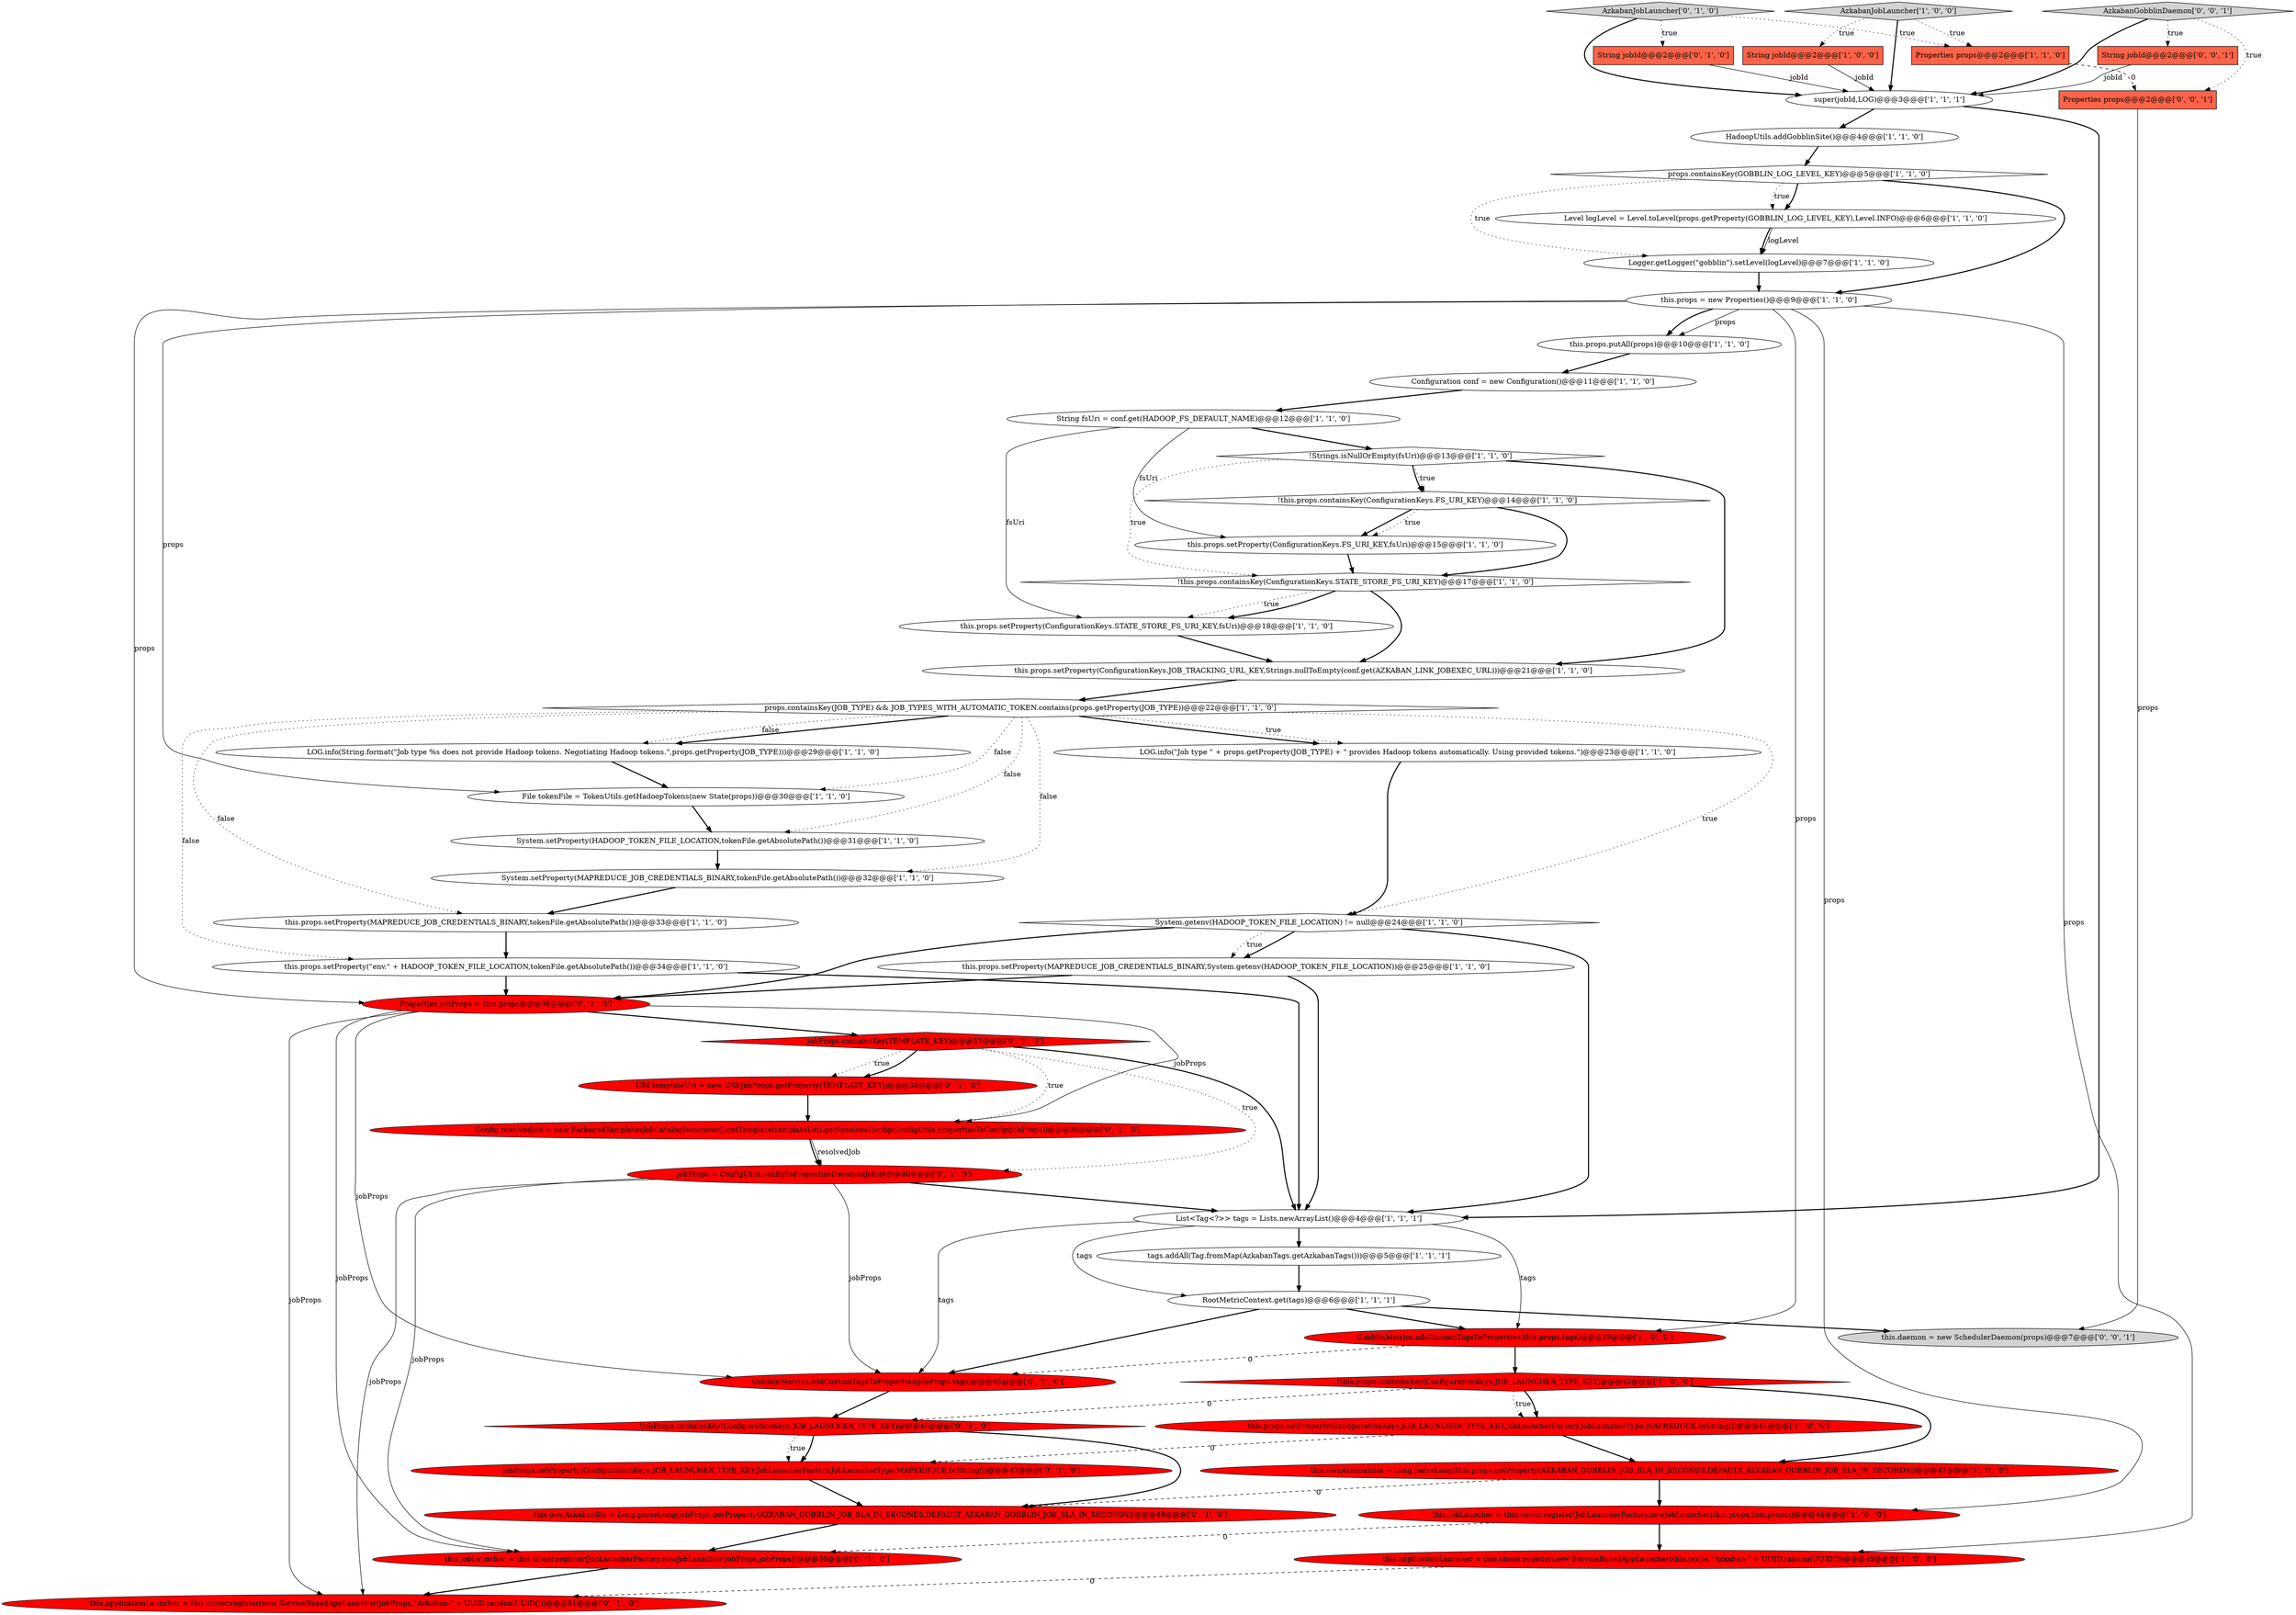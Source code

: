 digraph {
31 [style = filled, label = "Configuration conf = new Configuration()@@@11@@@['1', '1', '0']", fillcolor = white, shape = ellipse image = "AAA0AAABBB1BBB"];
11 [style = filled, label = "String jobId@@@2@@@['1', '0', '0']", fillcolor = tomato, shape = box image = "AAA0AAABBB1BBB"];
25 [style = filled, label = "!this.props.containsKey(ConfigurationKeys.FS_URI_KEY)@@@14@@@['1', '1', '0']", fillcolor = white, shape = diamond image = "AAA0AAABBB1BBB"];
0 [style = filled, label = "this.props.setProperty(ConfigurationKeys.JOB_TRACKING_URL_KEY,Strings.nullToEmpty(conf.get(AZKABAN_LINK_JOBEXEC_URL)))@@@21@@@['1', '1', '0']", fillcolor = white, shape = ellipse image = "AAA0AAABBB1BBB"];
24 [style = filled, label = "this.props.setProperty(ConfigurationKeys.STATE_STORE_FS_URI_KEY,fsUri)@@@18@@@['1', '1', '0']", fillcolor = white, shape = ellipse image = "AAA0AAABBB1BBB"];
52 [style = filled, label = "this.daemon = new SchedulerDaemon(props)@@@7@@@['0', '0', '1']", fillcolor = lightgray, shape = ellipse image = "AAA0AAABBB3BBB"];
6 [style = filled, label = "this.props.setProperty(MAPREDUCE_JOB_CREDENTIALS_BINARY,tokenFile.getAbsolutePath())@@@33@@@['1', '1', '0']", fillcolor = white, shape = ellipse image = "AAA0AAABBB1BBB"];
12 [style = filled, label = "RootMetricContext.get(tags)@@@6@@@['1', '1', '1']", fillcolor = white, shape = ellipse image = "AAA0AAABBB1BBB"];
5 [style = filled, label = "System.setProperty(MAPREDUCE_JOB_CREDENTIALS_BINARY,tokenFile.getAbsolutePath())@@@32@@@['1', '1', '0']", fillcolor = white, shape = ellipse image = "AAA0AAABBB1BBB"];
8 [style = filled, label = "List<Tag<?>> tags = Lists.newArrayList()@@@4@@@['1', '1', '1']", fillcolor = white, shape = ellipse image = "AAA0AAABBB1BBB"];
2 [style = filled, label = "!Strings.isNullOrEmpty(fsUri)@@@13@@@['1', '1', '0']", fillcolor = white, shape = diamond image = "AAA0AAABBB1BBB"];
43 [style = filled, label = "!jobProps.containsKey(ConfigurationKeys.JOB_LAUNCHER_TYPE_KEY)@@@46@@@['0', '1', '0']", fillcolor = red, shape = diamond image = "AAA1AAABBB2BBB"];
53 [style = filled, label = "Properties props@@@2@@@['0', '0', '1']", fillcolor = tomato, shape = box image = "AAA0AAABBB3BBB"];
16 [style = filled, label = "AzkabanJobLauncher['1', '0', '0']", fillcolor = lightgray, shape = diamond image = "AAA0AAABBB1BBB"];
13 [style = filled, label = "System.getenv(HADOOP_TOKEN_FILE_LOCATION) != null@@@24@@@['1', '1', '0']", fillcolor = white, shape = diamond image = "AAA0AAABBB1BBB"];
32 [style = filled, label = "System.setProperty(HADOOP_TOKEN_FILE_LOCATION,tokenFile.getAbsolutePath())@@@31@@@['1', '1', '0']", fillcolor = white, shape = ellipse image = "AAA0AAABBB1BBB"];
38 [style = filled, label = "URI templateUri = new URI(jobProps.getProperty(TEMPLATE_KEY))@@@38@@@['0', '1', '0']", fillcolor = red, shape = ellipse image = "AAA1AAABBB2BBB"];
41 [style = filled, label = "Config resolvedJob = new PackagedTemplatesJobCatalogDecorator().getTemplate(templateUri).getResolvedConfig(ConfigUtils.propertiesToConfig(jobProps))@@@39@@@['0', '1', '0']", fillcolor = red, shape = ellipse image = "AAA1AAABBB2BBB"];
26 [style = filled, label = "this.props.setProperty(MAPREDUCE_JOB_CREDENTIALS_BINARY,System.getenv(HADOOP_TOKEN_FILE_LOCATION))@@@25@@@['1', '1', '0']", fillcolor = white, shape = ellipse image = "AAA0AAABBB1BBB"];
29 [style = filled, label = "this.props.setProperty(ConfigurationKeys.FS_URI_KEY,fsUri)@@@15@@@['1', '1', '0']", fillcolor = white, shape = ellipse image = "AAA0AAABBB1BBB"];
18 [style = filled, label = "this.ownAzkabanSla = Long.parseLong(this.props.getProperty(AZKABAN_GOBBLIN_JOB_SLA_IN_SECONDS,DEFAULT_AZKABAN_GOBBLIN_JOB_SLA_IN_SECONDS))@@@43@@@['1', '0', '0']", fillcolor = red, shape = ellipse image = "AAA1AAABBB1BBB"];
39 [style = filled, label = "this.ownAzkabanSla = Long.parseLong(jobProps.getProperty(AZKABAN_GOBBLIN_JOB_SLA_IN_SECONDS,DEFAULT_AZKABAN_GOBBLIN_JOB_SLA_IN_SECONDS))@@@49@@@['0', '1', '0']", fillcolor = red, shape = ellipse image = "AAA1AAABBB2BBB"];
44 [style = filled, label = "this.applicationLauncher = this.closer.register(new ServiceBasedAppLauncher(jobProps,\"Azkaban-\" + UUID.randomUUID()))@@@51@@@['0', '1', '0']", fillcolor = red, shape = ellipse image = "AAA1AAABBB2BBB"];
47 [style = filled, label = "jobProps.containsKey(TEMPLATE_KEY)@@@37@@@['0', '1', '0']", fillcolor = red, shape = diamond image = "AAA1AAABBB2BBB"];
22 [style = filled, label = "this.props.setProperty(\"env.\" + HADOOP_TOKEN_FILE_LOCATION,tokenFile.getAbsolutePath())@@@34@@@['1', '1', '0']", fillcolor = white, shape = ellipse image = "AAA0AAABBB1BBB"];
46 [style = filled, label = "jobProps = ConfigUtils.configToProperties(resolvedJob)@@@40@@@['0', '1', '0']", fillcolor = red, shape = ellipse image = "AAA1AAABBB2BBB"];
37 [style = filled, label = "GobblinMetrics.addCustomTagsToProperties(jobProps,tags)@@@45@@@['0', '1', '0']", fillcolor = red, shape = ellipse image = "AAA1AAABBB2BBB"];
42 [style = filled, label = "String jobId@@@2@@@['0', '1', '0']", fillcolor = tomato, shape = box image = "AAA0AAABBB2BBB"];
10 [style = filled, label = "Logger.getLogger(\"gobblin\").setLevel(logLevel)@@@7@@@['1', '1', '0']", fillcolor = white, shape = ellipse image = "AAA0AAABBB1BBB"];
14 [style = filled, label = "this.props = new Properties()@@@9@@@['1', '1', '0']", fillcolor = white, shape = ellipse image = "AAA0AAABBB1BBB"];
34 [style = filled, label = "props.containsKey(JOB_TYPE) && JOB_TYPES_WITH_AUTOMATIC_TOKEN.contains(props.getProperty(JOB_TYPE))@@@22@@@['1', '1', '0']", fillcolor = white, shape = diamond image = "AAA0AAABBB1BBB"];
30 [style = filled, label = "props.containsKey(GOBBLIN_LOG_LEVEL_KEY)@@@5@@@['1', '1', '0']", fillcolor = white, shape = diamond image = "AAA0AAABBB1BBB"];
17 [style = filled, label = "this.jobLauncher = this.closer.register(JobLauncherFactory.newJobLauncher(this.props,this.props))@@@44@@@['1', '0', '0']", fillcolor = red, shape = ellipse image = "AAA1AAABBB1BBB"];
27 [style = filled, label = "!this.props.containsKey(ConfigurationKeys.JOB_LAUNCHER_TYPE_KEY)@@@40@@@['1', '0', '0']", fillcolor = red, shape = diamond image = "AAA1AAABBB1BBB"];
40 [style = filled, label = "jobProps.setProperty(ConfigurationKeys.JOB_LAUNCHER_TYPE_KEY,JobLauncherFactory.JobLauncherType.MAPREDUCE.toString())@@@47@@@['0', '1', '0']", fillcolor = red, shape = ellipse image = "AAA1AAABBB2BBB"];
48 [style = filled, label = "AzkabanJobLauncher['0', '1', '0']", fillcolor = lightgray, shape = diamond image = "AAA0AAABBB2BBB"];
28 [style = filled, label = "super(jobId,LOG)@@@3@@@['1', '1', '1']", fillcolor = white, shape = ellipse image = "AAA0AAABBB1BBB"];
49 [style = filled, label = "this.jobLauncher = this.closer.register(JobLauncherFactory.newJobLauncher(jobProps,jobProps))@@@50@@@['0', '1', '0']", fillcolor = red, shape = ellipse image = "AAA1AAABBB2BBB"];
9 [style = filled, label = "LOG.info(\"Job type \" + props.getProperty(JOB_TYPE) + \" provides Hadoop tokens automatically. Using provided tokens.\")@@@23@@@['1', '1', '0']", fillcolor = white, shape = ellipse image = "AAA0AAABBB1BBB"];
36 [style = filled, label = "this.applicationLauncher = this.closer.register(new ServiceBasedAppLauncher(this.props,\"Azkaban-\" + UUID.randomUUID()))@@@45@@@['1', '0', '0']", fillcolor = red, shape = ellipse image = "AAA1AAABBB1BBB"];
1 [style = filled, label = "!this.props.containsKey(ConfigurationKeys.STATE_STORE_FS_URI_KEY)@@@17@@@['1', '1', '0']", fillcolor = white, shape = diamond image = "AAA0AAABBB1BBB"];
21 [style = filled, label = "HadoopUtils.addGobblinSite()@@@4@@@['1', '1', '0']", fillcolor = white, shape = ellipse image = "AAA0AAABBB1BBB"];
20 [style = filled, label = "this.props.putAll(props)@@@10@@@['1', '1', '0']", fillcolor = white, shape = ellipse image = "AAA0AAABBB1BBB"];
4 [style = filled, label = "this.props.setProperty(ConfigurationKeys.JOB_LAUNCHER_TYPE_KEY,JobLauncherFactory.JobLauncherType.MAPREDUCE.toString())@@@41@@@['1', '0', '0']", fillcolor = red, shape = ellipse image = "AAA1AAABBB1BBB"];
35 [style = filled, label = "Level logLevel = Level.toLevel(props.getProperty(GOBBLIN_LOG_LEVEL_KEY),Level.INFO)@@@6@@@['1', '1', '0']", fillcolor = white, shape = ellipse image = "AAA0AAABBB1BBB"];
50 [style = filled, label = "AzkabanGobblinDaemon['0', '0', '1']", fillcolor = lightgray, shape = diamond image = "AAA0AAABBB3BBB"];
19 [style = filled, label = "Properties props@@@2@@@['1', '1', '0']", fillcolor = tomato, shape = box image = "AAA0AAABBB1BBB"];
15 [style = filled, label = "LOG.info(String.format(\"Job type %s does not provide Hadoop tokens. Negotiating Hadoop tokens.\",props.getProperty(JOB_TYPE)))@@@29@@@['1', '1', '0']", fillcolor = white, shape = ellipse image = "AAA0AAABBB1BBB"];
7 [style = filled, label = "String fsUri = conf.get(HADOOP_FS_DEFAULT_NAME)@@@12@@@['1', '1', '0']", fillcolor = white, shape = ellipse image = "AAA0AAABBB1BBB"];
51 [style = filled, label = "String jobId@@@2@@@['0', '0', '1']", fillcolor = tomato, shape = box image = "AAA0AAABBB3BBB"];
3 [style = filled, label = "tags.addAll(Tag.fromMap(AzkabanTags.getAzkabanTags()))@@@5@@@['1', '1', '1']", fillcolor = white, shape = ellipse image = "AAA0AAABBB1BBB"];
45 [style = filled, label = "Properties jobProps = this.props@@@36@@@['0', '1', '0']", fillcolor = red, shape = ellipse image = "AAA1AAABBB2BBB"];
23 [style = filled, label = "GobblinMetrics.addCustomTagsToProperties(this.props,tags)@@@39@@@['1', '0', '0']", fillcolor = red, shape = ellipse image = "AAA1AAABBB1BBB"];
33 [style = filled, label = "File tokenFile = TokenUtils.getHadoopTokens(new State(props))@@@30@@@['1', '1', '0']", fillcolor = white, shape = ellipse image = "AAA0AAABBB1BBB"];
25->1 [style = bold, label=""];
34->9 [style = bold, label=""];
6->22 [style = bold, label=""];
46->49 [style = solid, label="jobProps"];
14->33 [style = solid, label="props"];
34->15 [style = bold, label=""];
34->9 [style = dotted, label="true"];
38->41 [style = bold, label=""];
21->30 [style = bold, label=""];
25->29 [style = bold, label=""];
25->29 [style = dotted, label="true"];
36->44 [style = dashed, label="0"];
2->25 [style = dotted, label="true"];
22->8 [style = bold, label=""];
17->36 [style = bold, label=""];
43->40 [style = bold, label=""];
18->39 [style = dashed, label="0"];
37->43 [style = bold, label=""];
28->21 [style = bold, label=""];
47->46 [style = dotted, label="true"];
39->49 [style = bold, label=""];
45->44 [style = solid, label="jobProps"];
13->45 [style = bold, label=""];
34->15 [style = dotted, label="false"];
30->14 [style = bold, label=""];
35->10 [style = bold, label=""];
29->1 [style = bold, label=""];
2->25 [style = bold, label=""];
14->20 [style = bold, label=""];
34->13 [style = dotted, label="true"];
45->41 [style = solid, label="jobProps"];
34->5 [style = dotted, label="false"];
10->14 [style = bold, label=""];
34->6 [style = dotted, label="false"];
24->0 [style = bold, label=""];
14->36 [style = solid, label="props"];
45->49 [style = solid, label="jobProps"];
50->51 [style = dotted, label="true"];
4->18 [style = bold, label=""];
20->31 [style = bold, label=""];
1->0 [style = bold, label=""];
12->37 [style = bold, label=""];
46->44 [style = solid, label="jobProps"];
50->28 [style = bold, label=""];
19->53 [style = dashed, label="0"];
0->34 [style = bold, label=""];
47->41 [style = dotted, label="true"];
5->6 [style = bold, label=""];
7->2 [style = bold, label=""];
48->19 [style = dotted, label="true"];
41->46 [style = bold, label=""];
48->28 [style = bold, label=""];
47->38 [style = dotted, label="true"];
16->11 [style = dotted, label="true"];
15->33 [style = bold, label=""];
11->28 [style = solid, label="jobId"];
7->29 [style = solid, label="fsUri"];
27->43 [style = dashed, label="0"];
27->18 [style = bold, label=""];
14->17 [style = solid, label="props"];
22->45 [style = bold, label=""];
30->10 [style = dotted, label="true"];
13->26 [style = dotted, label="true"];
49->44 [style = bold, label=""];
8->3 [style = bold, label=""];
45->37 [style = solid, label="jobProps"];
26->8 [style = bold, label=""];
3->12 [style = bold, label=""];
27->4 [style = dotted, label="true"];
31->7 [style = bold, label=""];
42->28 [style = solid, label="jobId"];
35->10 [style = solid, label="logLevel"];
23->37 [style = dashed, label="0"];
8->23 [style = solid, label="tags"];
50->53 [style = dotted, label="true"];
2->0 [style = bold, label=""];
40->39 [style = bold, label=""];
30->35 [style = bold, label=""];
13->26 [style = bold, label=""];
7->24 [style = solid, label="fsUri"];
28->8 [style = bold, label=""];
46->8 [style = bold, label=""];
43->40 [style = dotted, label="true"];
33->32 [style = bold, label=""];
14->45 [style = solid, label="props"];
43->39 [style = bold, label=""];
16->19 [style = dotted, label="true"];
32->5 [style = bold, label=""];
14->20 [style = solid, label="props"];
23->27 [style = bold, label=""];
47->8 [style = bold, label=""];
48->42 [style = dotted, label="true"];
1->24 [style = dotted, label="true"];
34->32 [style = dotted, label="false"];
18->17 [style = bold, label=""];
17->49 [style = dashed, label="0"];
8->12 [style = solid, label="tags"];
47->38 [style = bold, label=""];
27->4 [style = bold, label=""];
34->22 [style = dotted, label="false"];
16->28 [style = bold, label=""];
41->46 [style = solid, label="resolvedJob"];
14->23 [style = solid, label="props"];
46->37 [style = solid, label="jobProps"];
30->35 [style = dotted, label="true"];
1->24 [style = bold, label=""];
2->1 [style = dotted, label="true"];
45->47 [style = bold, label=""];
12->52 [style = bold, label=""];
8->37 [style = solid, label="tags"];
12->23 [style = bold, label=""];
26->45 [style = bold, label=""];
13->8 [style = bold, label=""];
4->40 [style = dashed, label="0"];
53->52 [style = solid, label="props"];
51->28 [style = solid, label="jobId"];
34->33 [style = dotted, label="false"];
9->13 [style = bold, label=""];
}
